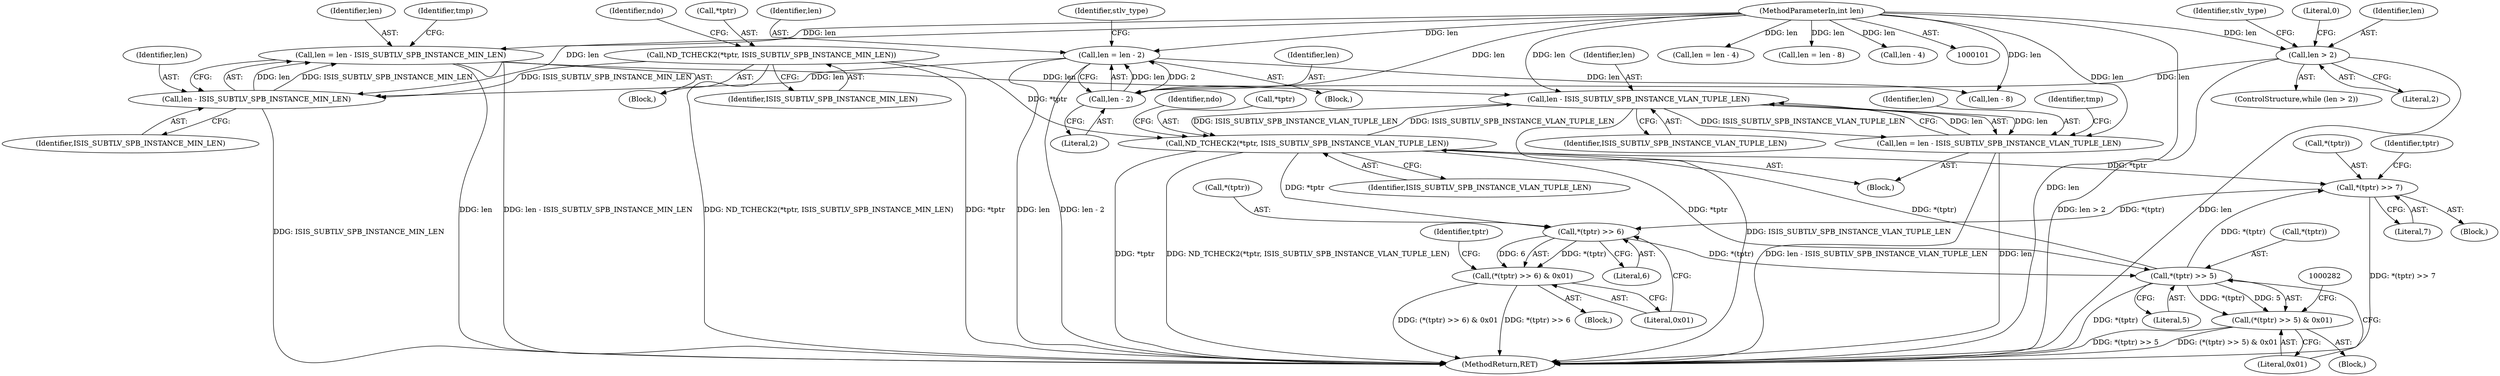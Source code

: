 digraph "1_tcpdump_b20e1639dbac84b3fcb393858521c13ad47a9d70@integer" {
"1000244" [label="(Call,len = len - ISIS_SUBTLV_SPB_INSTANCE_MIN_LEN)"];
"1000246" [label="(Call,len - ISIS_SUBTLV_SPB_INSTANCE_MIN_LEN)"];
"1000137" [label="(Call,len = len - 2)"];
"1000139" [label="(Call,len - 2)"];
"1000110" [label="(Call,len > 2)"];
"1000104" [label="(MethodParameterIn,int len)"];
"1000146" [label="(Call,ND_TCHECK2(*tptr, ISIS_SUBTLV_SPB_INSTANCE_MIN_LEN))"];
"1000322" [label="(Call,len - ISIS_SUBTLV_SPB_INSTANCE_VLAN_TUPLE_LEN)"];
"1000252" [label="(Call,ND_TCHECK2(*tptr, ISIS_SUBTLV_SPB_INSTANCE_VLAN_TUPLE_LEN))"];
"1000262" [label="(Call,*(tptr) >> 7)"];
"1000268" [label="(Call,*(tptr) >> 6)"];
"1000267" [label="(Call,(*(tptr) >> 6) & 0x01)"];
"1000275" [label="(Call,*(tptr) >> 5)"];
"1000274" [label="(Call,(*(tptr) >> 5) & 0x01)"];
"1000320" [label="(Call,len = len - ISIS_SUBTLV_SPB_INSTANCE_VLAN_TUPLE_LEN)"];
"1000255" [label="(Identifier,ISIS_SUBTLV_SPB_INSTANCE_VLAN_TUPLE_LEN)"];
"1000143" [label="(Identifier,stlv_type)"];
"1000258" [label="(Identifier,ndo)"];
"1000267" [label="(Call,(*(tptr) >> 6) & 0x01)"];
"1000378" [label="(Call,len - 8)"];
"1000275" [label="(Call,*(tptr) >> 5)"];
"1000137" [label="(Call,len = len - 2)"];
"1000265" [label="(Literal,7)"];
"1000279" [label="(Literal,0x01)"];
"1000321" [label="(Identifier,len)"];
"1000141" [label="(Literal,2)"];
"1000277" [label="(Identifier,tptr)"];
"1000252" [label="(Call,ND_TCHECK2(*tptr, ISIS_SUBTLV_SPB_INSTANCE_VLAN_TUPLE_LEN))"];
"1000324" [label="(Identifier,ISIS_SUBTLV_SPB_INSTANCE_VLAN_TUPLE_LEN)"];
"1000263" [label="(Call,*(tptr))"];
"1000152" [label="(Identifier,ndo)"];
"1000253" [label="(Call,*tptr)"];
"1000115" [label="(Identifier,stlv_type)"];
"1000247" [label="(Identifier,len)"];
"1000140" [label="(Identifier,len)"];
"1000251" [label="(Block,)"];
"1000110" [label="(Call,len > 2)"];
"1000261" [label="(Block,)"];
"1000269" [label="(Call,*(tptr))"];
"1000250" [label="(Identifier,tmp)"];
"1000272" [label="(Literal,0x01)"];
"1000266" [label="(Block,)"];
"1000138" [label="(Identifier,len)"];
"1000442" [label="(Literal,0)"];
"1000144" [label="(Block,)"];
"1000248" [label="(Identifier,ISIS_SUBTLV_SPB_INSTANCE_MIN_LEN)"];
"1000428" [label="(Call,len = len - 4)"];
"1000244" [label="(Call,len = len - ISIS_SUBTLV_SPB_INSTANCE_MIN_LEN)"];
"1000376" [label="(Call,len = len - 8)"];
"1000146" [label="(Call,ND_TCHECK2(*tptr, ISIS_SUBTLV_SPB_INSTANCE_MIN_LEN))"];
"1000273" [label="(Block,)"];
"1000112" [label="(Literal,2)"];
"1000111" [label="(Identifier,len)"];
"1000139" [label="(Call,len - 2)"];
"1000245" [label="(Identifier,len)"];
"1000323" [label="(Identifier,len)"];
"1000326" [label="(Identifier,tmp)"];
"1000271" [label="(Literal,6)"];
"1000456" [label="(MethodReturn,RET)"];
"1000113" [label="(Block,)"];
"1000149" [label="(Identifier,ISIS_SUBTLV_SPB_INSTANCE_MIN_LEN)"];
"1000109" [label="(ControlStructure,while (len > 2))"];
"1000430" [label="(Call,len - 4)"];
"1000268" [label="(Call,*(tptr) >> 6)"];
"1000278" [label="(Literal,5)"];
"1000246" [label="(Call,len - ISIS_SUBTLV_SPB_INSTANCE_MIN_LEN)"];
"1000147" [label="(Call,*tptr)"];
"1000322" [label="(Call,len - ISIS_SUBTLV_SPB_INSTANCE_VLAN_TUPLE_LEN)"];
"1000262" [label="(Call,*(tptr) >> 7)"];
"1000270" [label="(Identifier,tptr)"];
"1000104" [label="(MethodParameterIn,int len)"];
"1000276" [label="(Call,*(tptr))"];
"1000274" [label="(Call,(*(tptr) >> 5) & 0x01)"];
"1000320" [label="(Call,len = len - ISIS_SUBTLV_SPB_INSTANCE_VLAN_TUPLE_LEN)"];
"1000244" -> "1000144"  [label="AST: "];
"1000244" -> "1000246"  [label="CFG: "];
"1000245" -> "1000244"  [label="AST: "];
"1000246" -> "1000244"  [label="AST: "];
"1000250" -> "1000244"  [label="CFG: "];
"1000244" -> "1000456"  [label="DDG: len"];
"1000244" -> "1000456"  [label="DDG: len - ISIS_SUBTLV_SPB_INSTANCE_MIN_LEN"];
"1000246" -> "1000244"  [label="DDG: len"];
"1000246" -> "1000244"  [label="DDG: ISIS_SUBTLV_SPB_INSTANCE_MIN_LEN"];
"1000104" -> "1000244"  [label="DDG: len"];
"1000244" -> "1000322"  [label="DDG: len"];
"1000246" -> "1000248"  [label="CFG: "];
"1000247" -> "1000246"  [label="AST: "];
"1000248" -> "1000246"  [label="AST: "];
"1000246" -> "1000456"  [label="DDG: ISIS_SUBTLV_SPB_INSTANCE_MIN_LEN"];
"1000137" -> "1000246"  [label="DDG: len"];
"1000104" -> "1000246"  [label="DDG: len"];
"1000146" -> "1000246"  [label="DDG: ISIS_SUBTLV_SPB_INSTANCE_MIN_LEN"];
"1000137" -> "1000113"  [label="AST: "];
"1000137" -> "1000139"  [label="CFG: "];
"1000138" -> "1000137"  [label="AST: "];
"1000139" -> "1000137"  [label="AST: "];
"1000143" -> "1000137"  [label="CFG: "];
"1000137" -> "1000456"  [label="DDG: len - 2"];
"1000137" -> "1000456"  [label="DDG: len"];
"1000139" -> "1000137"  [label="DDG: len"];
"1000139" -> "1000137"  [label="DDG: 2"];
"1000104" -> "1000137"  [label="DDG: len"];
"1000137" -> "1000378"  [label="DDG: len"];
"1000139" -> "1000141"  [label="CFG: "];
"1000140" -> "1000139"  [label="AST: "];
"1000141" -> "1000139"  [label="AST: "];
"1000110" -> "1000139"  [label="DDG: len"];
"1000104" -> "1000139"  [label="DDG: len"];
"1000110" -> "1000109"  [label="AST: "];
"1000110" -> "1000112"  [label="CFG: "];
"1000111" -> "1000110"  [label="AST: "];
"1000112" -> "1000110"  [label="AST: "];
"1000115" -> "1000110"  [label="CFG: "];
"1000442" -> "1000110"  [label="CFG: "];
"1000110" -> "1000456"  [label="DDG: len > 2"];
"1000110" -> "1000456"  [label="DDG: len"];
"1000104" -> "1000110"  [label="DDG: len"];
"1000104" -> "1000101"  [label="AST: "];
"1000104" -> "1000456"  [label="DDG: len"];
"1000104" -> "1000320"  [label="DDG: len"];
"1000104" -> "1000322"  [label="DDG: len"];
"1000104" -> "1000376"  [label="DDG: len"];
"1000104" -> "1000378"  [label="DDG: len"];
"1000104" -> "1000428"  [label="DDG: len"];
"1000104" -> "1000430"  [label="DDG: len"];
"1000146" -> "1000144"  [label="AST: "];
"1000146" -> "1000149"  [label="CFG: "];
"1000147" -> "1000146"  [label="AST: "];
"1000149" -> "1000146"  [label="AST: "];
"1000152" -> "1000146"  [label="CFG: "];
"1000146" -> "1000456"  [label="DDG: ND_TCHECK2(*tptr, ISIS_SUBTLV_SPB_INSTANCE_MIN_LEN)"];
"1000146" -> "1000456"  [label="DDG: *tptr"];
"1000146" -> "1000252"  [label="DDG: *tptr"];
"1000322" -> "1000320"  [label="AST: "];
"1000322" -> "1000324"  [label="CFG: "];
"1000323" -> "1000322"  [label="AST: "];
"1000324" -> "1000322"  [label="AST: "];
"1000320" -> "1000322"  [label="CFG: "];
"1000322" -> "1000456"  [label="DDG: ISIS_SUBTLV_SPB_INSTANCE_VLAN_TUPLE_LEN"];
"1000322" -> "1000252"  [label="DDG: ISIS_SUBTLV_SPB_INSTANCE_VLAN_TUPLE_LEN"];
"1000322" -> "1000320"  [label="DDG: len"];
"1000322" -> "1000320"  [label="DDG: ISIS_SUBTLV_SPB_INSTANCE_VLAN_TUPLE_LEN"];
"1000320" -> "1000322"  [label="DDG: len"];
"1000252" -> "1000322"  [label="DDG: ISIS_SUBTLV_SPB_INSTANCE_VLAN_TUPLE_LEN"];
"1000252" -> "1000251"  [label="AST: "];
"1000252" -> "1000255"  [label="CFG: "];
"1000253" -> "1000252"  [label="AST: "];
"1000255" -> "1000252"  [label="AST: "];
"1000258" -> "1000252"  [label="CFG: "];
"1000252" -> "1000456"  [label="DDG: *tptr"];
"1000252" -> "1000456"  [label="DDG: ND_TCHECK2(*tptr, ISIS_SUBTLV_SPB_INSTANCE_VLAN_TUPLE_LEN)"];
"1000275" -> "1000252"  [label="DDG: *(tptr)"];
"1000252" -> "1000262"  [label="DDG: *tptr"];
"1000252" -> "1000268"  [label="DDG: *tptr"];
"1000252" -> "1000275"  [label="DDG: *tptr"];
"1000262" -> "1000261"  [label="AST: "];
"1000262" -> "1000265"  [label="CFG: "];
"1000263" -> "1000262"  [label="AST: "];
"1000265" -> "1000262"  [label="AST: "];
"1000270" -> "1000262"  [label="CFG: "];
"1000262" -> "1000456"  [label="DDG: *(tptr) >> 7"];
"1000275" -> "1000262"  [label="DDG: *(tptr)"];
"1000262" -> "1000268"  [label="DDG: *(tptr)"];
"1000268" -> "1000267"  [label="AST: "];
"1000268" -> "1000271"  [label="CFG: "];
"1000269" -> "1000268"  [label="AST: "];
"1000271" -> "1000268"  [label="AST: "];
"1000272" -> "1000268"  [label="CFG: "];
"1000268" -> "1000267"  [label="DDG: *(tptr)"];
"1000268" -> "1000267"  [label="DDG: 6"];
"1000268" -> "1000275"  [label="DDG: *(tptr)"];
"1000267" -> "1000266"  [label="AST: "];
"1000267" -> "1000272"  [label="CFG: "];
"1000272" -> "1000267"  [label="AST: "];
"1000277" -> "1000267"  [label="CFG: "];
"1000267" -> "1000456"  [label="DDG: *(tptr) >> 6"];
"1000267" -> "1000456"  [label="DDG: (*(tptr) >> 6) & 0x01"];
"1000275" -> "1000274"  [label="AST: "];
"1000275" -> "1000278"  [label="CFG: "];
"1000276" -> "1000275"  [label="AST: "];
"1000278" -> "1000275"  [label="AST: "];
"1000279" -> "1000275"  [label="CFG: "];
"1000275" -> "1000456"  [label="DDG: *(tptr)"];
"1000275" -> "1000274"  [label="DDG: *(tptr)"];
"1000275" -> "1000274"  [label="DDG: 5"];
"1000274" -> "1000273"  [label="AST: "];
"1000274" -> "1000279"  [label="CFG: "];
"1000279" -> "1000274"  [label="AST: "];
"1000282" -> "1000274"  [label="CFG: "];
"1000274" -> "1000456"  [label="DDG: *(tptr) >> 5"];
"1000274" -> "1000456"  [label="DDG: (*(tptr) >> 5) & 0x01"];
"1000320" -> "1000251"  [label="AST: "];
"1000321" -> "1000320"  [label="AST: "];
"1000326" -> "1000320"  [label="CFG: "];
"1000320" -> "1000456"  [label="DDG: len - ISIS_SUBTLV_SPB_INSTANCE_VLAN_TUPLE_LEN"];
"1000320" -> "1000456"  [label="DDG: len"];
}
